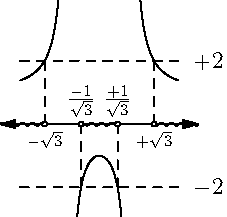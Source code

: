 import graph;
import math;
size(4cm);
real eps=0.3;
real X=2.5;

real f(real x) { return (x*x+1)/(x*x-1); }
real w(real x) { return 0.05*sin(20*x); }
void end(real x,bool in) {
  if (in) {
    filldraw(circle(x,0.075),white);
  } else {
    filldraw(circle(x,0.075),black);
  }
}

path xax=(-1.25*X,0)--(1.25*X,0);
draw(xax,Arrows);
//yaxis("$y$",Arrows);
draw(graph(f,-X,-1-eps,operator ..));
draw(graph(f,1+eps,X,operator ..));
draw(graph(f,-1+eps,1-eps,operator ..));
draw((-X,2)--(X,2),dashed);
draw((-X,-2)--(X,-2),dashed);

real x=-sqrt(3); string lab="${\scriptstyle-\sqrt{3}}$";
draw((x,0)--(x,f(x)),dashed+fontsize(8pt));
label(lab,(x,0),S);

real x=sqrt(3); string lab="${\scriptstyle+\sqrt{3}}$";
draw((x,0)--(x,f(x)),dashed+fontsize(8pt));
label(lab,(x,0),S);

real x=-1/sqrt(3); string lab="$\frac{-1}{\sqrt{3}}$";
draw((x,0)--(x,f(x)),dashed);
label(lab,(x,0),N);

real x=1/sqrt(3); string lab="$\frac{+1}{\sqrt{3}}$";
draw((x,0)--(x,f(x)),dashed);
label(lab,(x,0),N);

label("$+2$",(X*(1.1),2),E);
label("$-2$",(X*(1.1),-2),E);

draw(graph(w,-X*1.25,-sqrt(3),operator ..));
draw(graph(w,-1/sqrt(3),1/sqrt(3),operator ..));
draw(graph(w,sqrt(3),X*1.25,operator ..));
end(-sqrt(3),true);
end(-1/sqrt(3),true);
end(1/sqrt(3),true);
end(sqrt(3),true);
